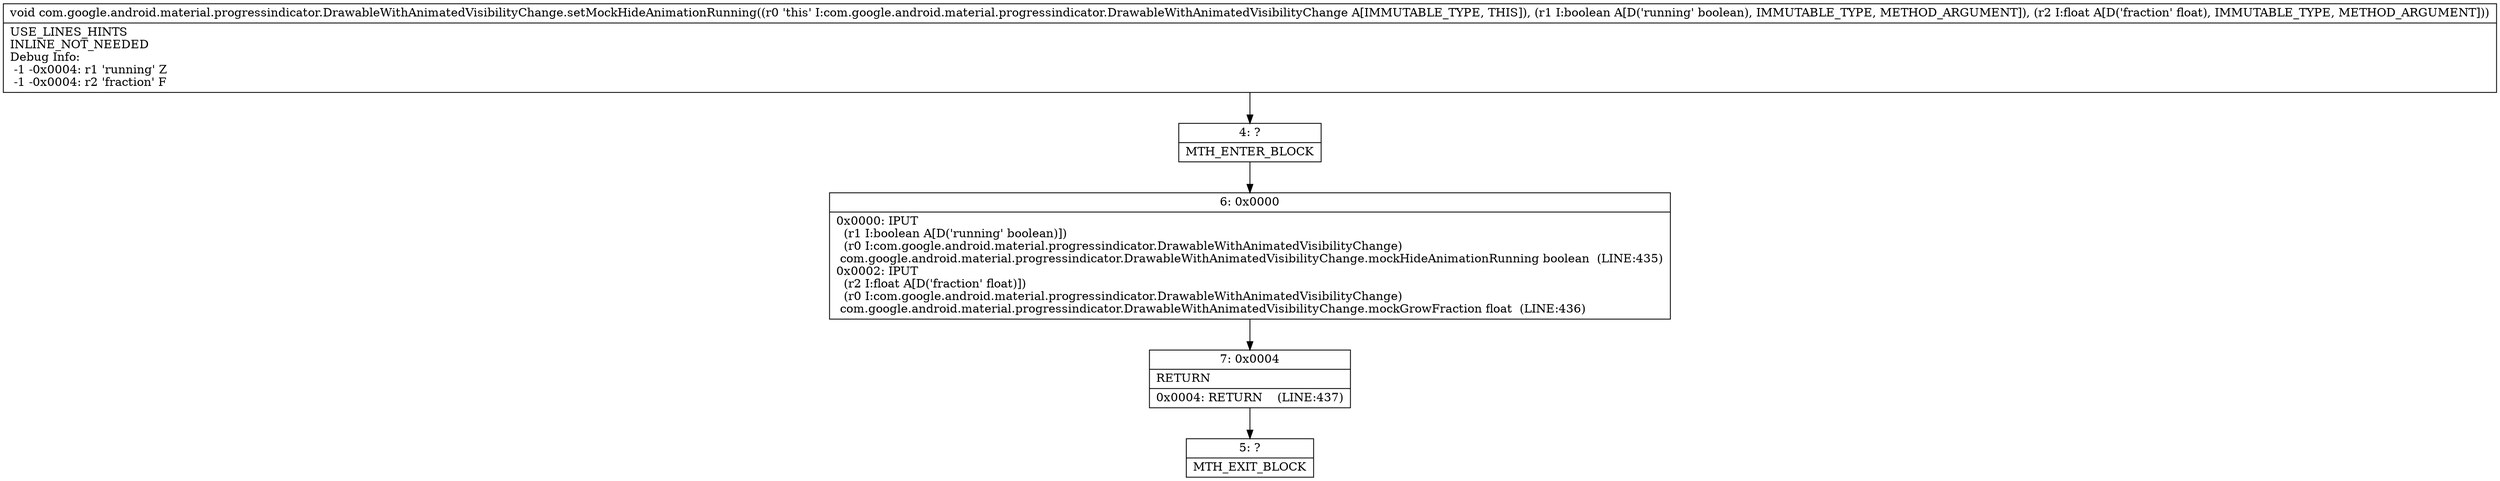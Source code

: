 digraph "CFG forcom.google.android.material.progressindicator.DrawableWithAnimatedVisibilityChange.setMockHideAnimationRunning(ZF)V" {
Node_4 [shape=record,label="{4\:\ ?|MTH_ENTER_BLOCK\l}"];
Node_6 [shape=record,label="{6\:\ 0x0000|0x0000: IPUT  \l  (r1 I:boolean A[D('running' boolean)])\l  (r0 I:com.google.android.material.progressindicator.DrawableWithAnimatedVisibilityChange)\l com.google.android.material.progressindicator.DrawableWithAnimatedVisibilityChange.mockHideAnimationRunning boolean  (LINE:435)\l0x0002: IPUT  \l  (r2 I:float A[D('fraction' float)])\l  (r0 I:com.google.android.material.progressindicator.DrawableWithAnimatedVisibilityChange)\l com.google.android.material.progressindicator.DrawableWithAnimatedVisibilityChange.mockGrowFraction float  (LINE:436)\l}"];
Node_7 [shape=record,label="{7\:\ 0x0004|RETURN\l|0x0004: RETURN    (LINE:437)\l}"];
Node_5 [shape=record,label="{5\:\ ?|MTH_EXIT_BLOCK\l}"];
MethodNode[shape=record,label="{void com.google.android.material.progressindicator.DrawableWithAnimatedVisibilityChange.setMockHideAnimationRunning((r0 'this' I:com.google.android.material.progressindicator.DrawableWithAnimatedVisibilityChange A[IMMUTABLE_TYPE, THIS]), (r1 I:boolean A[D('running' boolean), IMMUTABLE_TYPE, METHOD_ARGUMENT]), (r2 I:float A[D('fraction' float), IMMUTABLE_TYPE, METHOD_ARGUMENT]))  | USE_LINES_HINTS\lINLINE_NOT_NEEDED\lDebug Info:\l  \-1 \-0x0004: r1 'running' Z\l  \-1 \-0x0004: r2 'fraction' F\l}"];
MethodNode -> Node_4;Node_4 -> Node_6;
Node_6 -> Node_7;
Node_7 -> Node_5;
}

